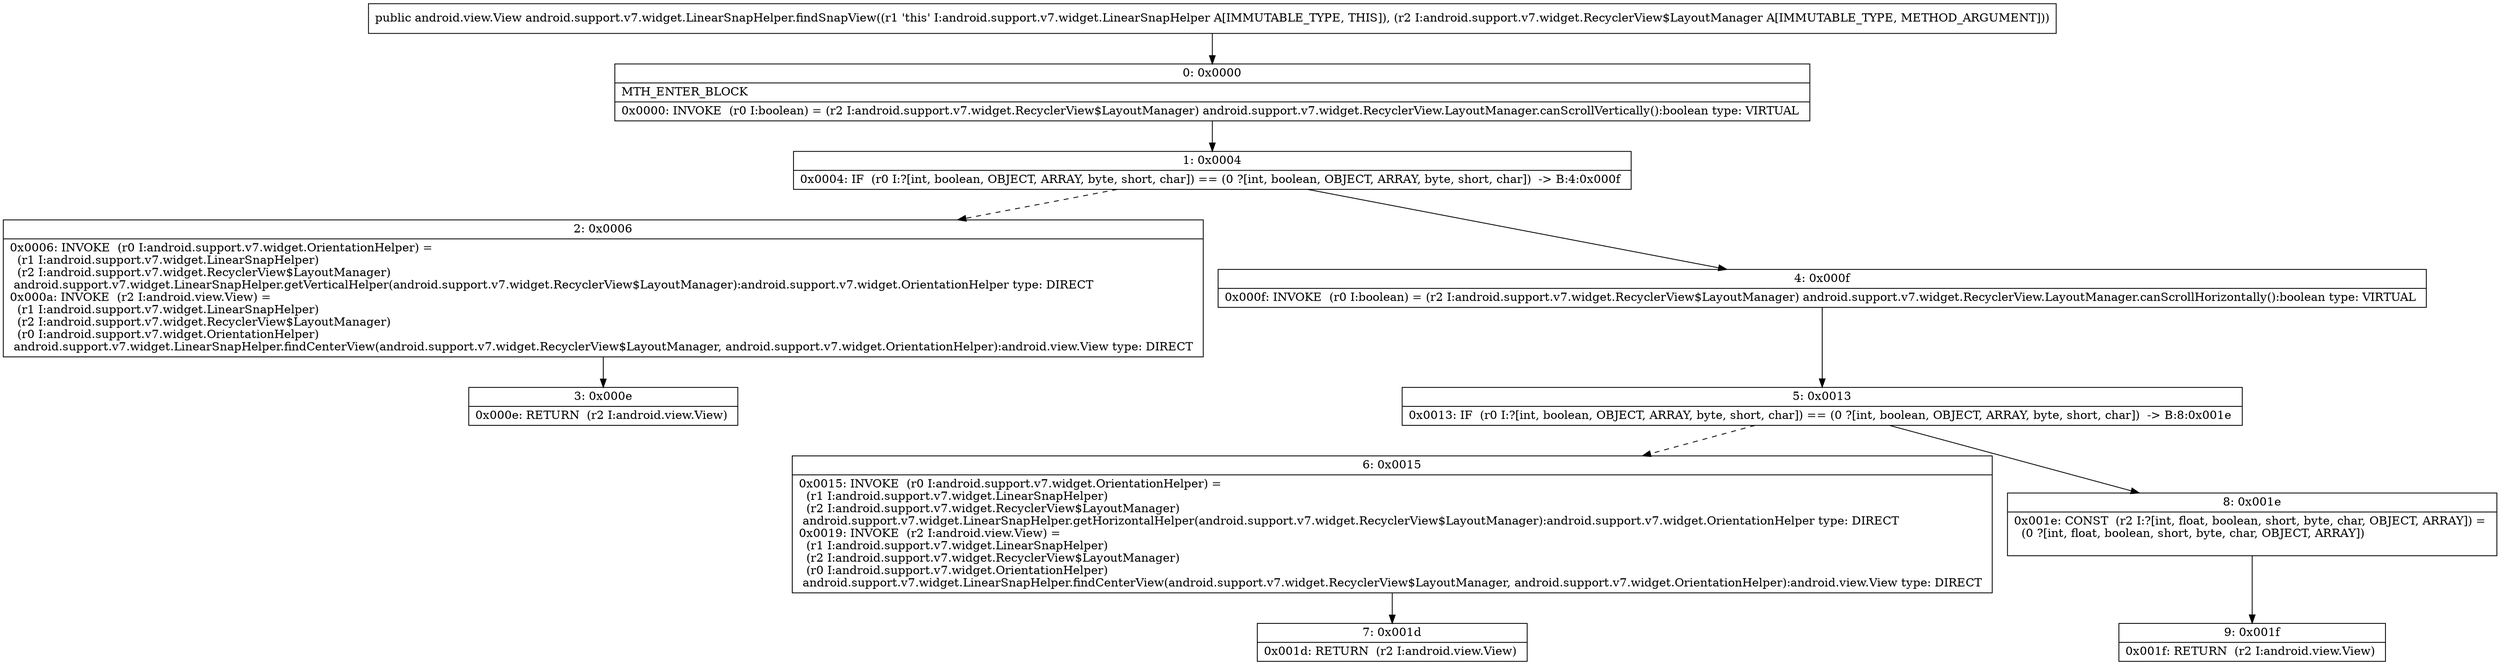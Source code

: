 digraph "CFG forandroid.support.v7.widget.LinearSnapHelper.findSnapView(Landroid\/support\/v7\/widget\/RecyclerView$LayoutManager;)Landroid\/view\/View;" {
Node_0 [shape=record,label="{0\:\ 0x0000|MTH_ENTER_BLOCK\l|0x0000: INVOKE  (r0 I:boolean) = (r2 I:android.support.v7.widget.RecyclerView$LayoutManager) android.support.v7.widget.RecyclerView.LayoutManager.canScrollVertically():boolean type: VIRTUAL \l}"];
Node_1 [shape=record,label="{1\:\ 0x0004|0x0004: IF  (r0 I:?[int, boolean, OBJECT, ARRAY, byte, short, char]) == (0 ?[int, boolean, OBJECT, ARRAY, byte, short, char])  \-\> B:4:0x000f \l}"];
Node_2 [shape=record,label="{2\:\ 0x0006|0x0006: INVOKE  (r0 I:android.support.v7.widget.OrientationHelper) = \l  (r1 I:android.support.v7.widget.LinearSnapHelper)\l  (r2 I:android.support.v7.widget.RecyclerView$LayoutManager)\l android.support.v7.widget.LinearSnapHelper.getVerticalHelper(android.support.v7.widget.RecyclerView$LayoutManager):android.support.v7.widget.OrientationHelper type: DIRECT \l0x000a: INVOKE  (r2 I:android.view.View) = \l  (r1 I:android.support.v7.widget.LinearSnapHelper)\l  (r2 I:android.support.v7.widget.RecyclerView$LayoutManager)\l  (r0 I:android.support.v7.widget.OrientationHelper)\l android.support.v7.widget.LinearSnapHelper.findCenterView(android.support.v7.widget.RecyclerView$LayoutManager, android.support.v7.widget.OrientationHelper):android.view.View type: DIRECT \l}"];
Node_3 [shape=record,label="{3\:\ 0x000e|0x000e: RETURN  (r2 I:android.view.View) \l}"];
Node_4 [shape=record,label="{4\:\ 0x000f|0x000f: INVOKE  (r0 I:boolean) = (r2 I:android.support.v7.widget.RecyclerView$LayoutManager) android.support.v7.widget.RecyclerView.LayoutManager.canScrollHorizontally():boolean type: VIRTUAL \l}"];
Node_5 [shape=record,label="{5\:\ 0x0013|0x0013: IF  (r0 I:?[int, boolean, OBJECT, ARRAY, byte, short, char]) == (0 ?[int, boolean, OBJECT, ARRAY, byte, short, char])  \-\> B:8:0x001e \l}"];
Node_6 [shape=record,label="{6\:\ 0x0015|0x0015: INVOKE  (r0 I:android.support.v7.widget.OrientationHelper) = \l  (r1 I:android.support.v7.widget.LinearSnapHelper)\l  (r2 I:android.support.v7.widget.RecyclerView$LayoutManager)\l android.support.v7.widget.LinearSnapHelper.getHorizontalHelper(android.support.v7.widget.RecyclerView$LayoutManager):android.support.v7.widget.OrientationHelper type: DIRECT \l0x0019: INVOKE  (r2 I:android.view.View) = \l  (r1 I:android.support.v7.widget.LinearSnapHelper)\l  (r2 I:android.support.v7.widget.RecyclerView$LayoutManager)\l  (r0 I:android.support.v7.widget.OrientationHelper)\l android.support.v7.widget.LinearSnapHelper.findCenterView(android.support.v7.widget.RecyclerView$LayoutManager, android.support.v7.widget.OrientationHelper):android.view.View type: DIRECT \l}"];
Node_7 [shape=record,label="{7\:\ 0x001d|0x001d: RETURN  (r2 I:android.view.View) \l}"];
Node_8 [shape=record,label="{8\:\ 0x001e|0x001e: CONST  (r2 I:?[int, float, boolean, short, byte, char, OBJECT, ARRAY]) = \l  (0 ?[int, float, boolean, short, byte, char, OBJECT, ARRAY])\l \l}"];
Node_9 [shape=record,label="{9\:\ 0x001f|0x001f: RETURN  (r2 I:android.view.View) \l}"];
MethodNode[shape=record,label="{public android.view.View android.support.v7.widget.LinearSnapHelper.findSnapView((r1 'this' I:android.support.v7.widget.LinearSnapHelper A[IMMUTABLE_TYPE, THIS]), (r2 I:android.support.v7.widget.RecyclerView$LayoutManager A[IMMUTABLE_TYPE, METHOD_ARGUMENT])) }"];
MethodNode -> Node_0;
Node_0 -> Node_1;
Node_1 -> Node_2[style=dashed];
Node_1 -> Node_4;
Node_2 -> Node_3;
Node_4 -> Node_5;
Node_5 -> Node_6[style=dashed];
Node_5 -> Node_8;
Node_6 -> Node_7;
Node_8 -> Node_9;
}


